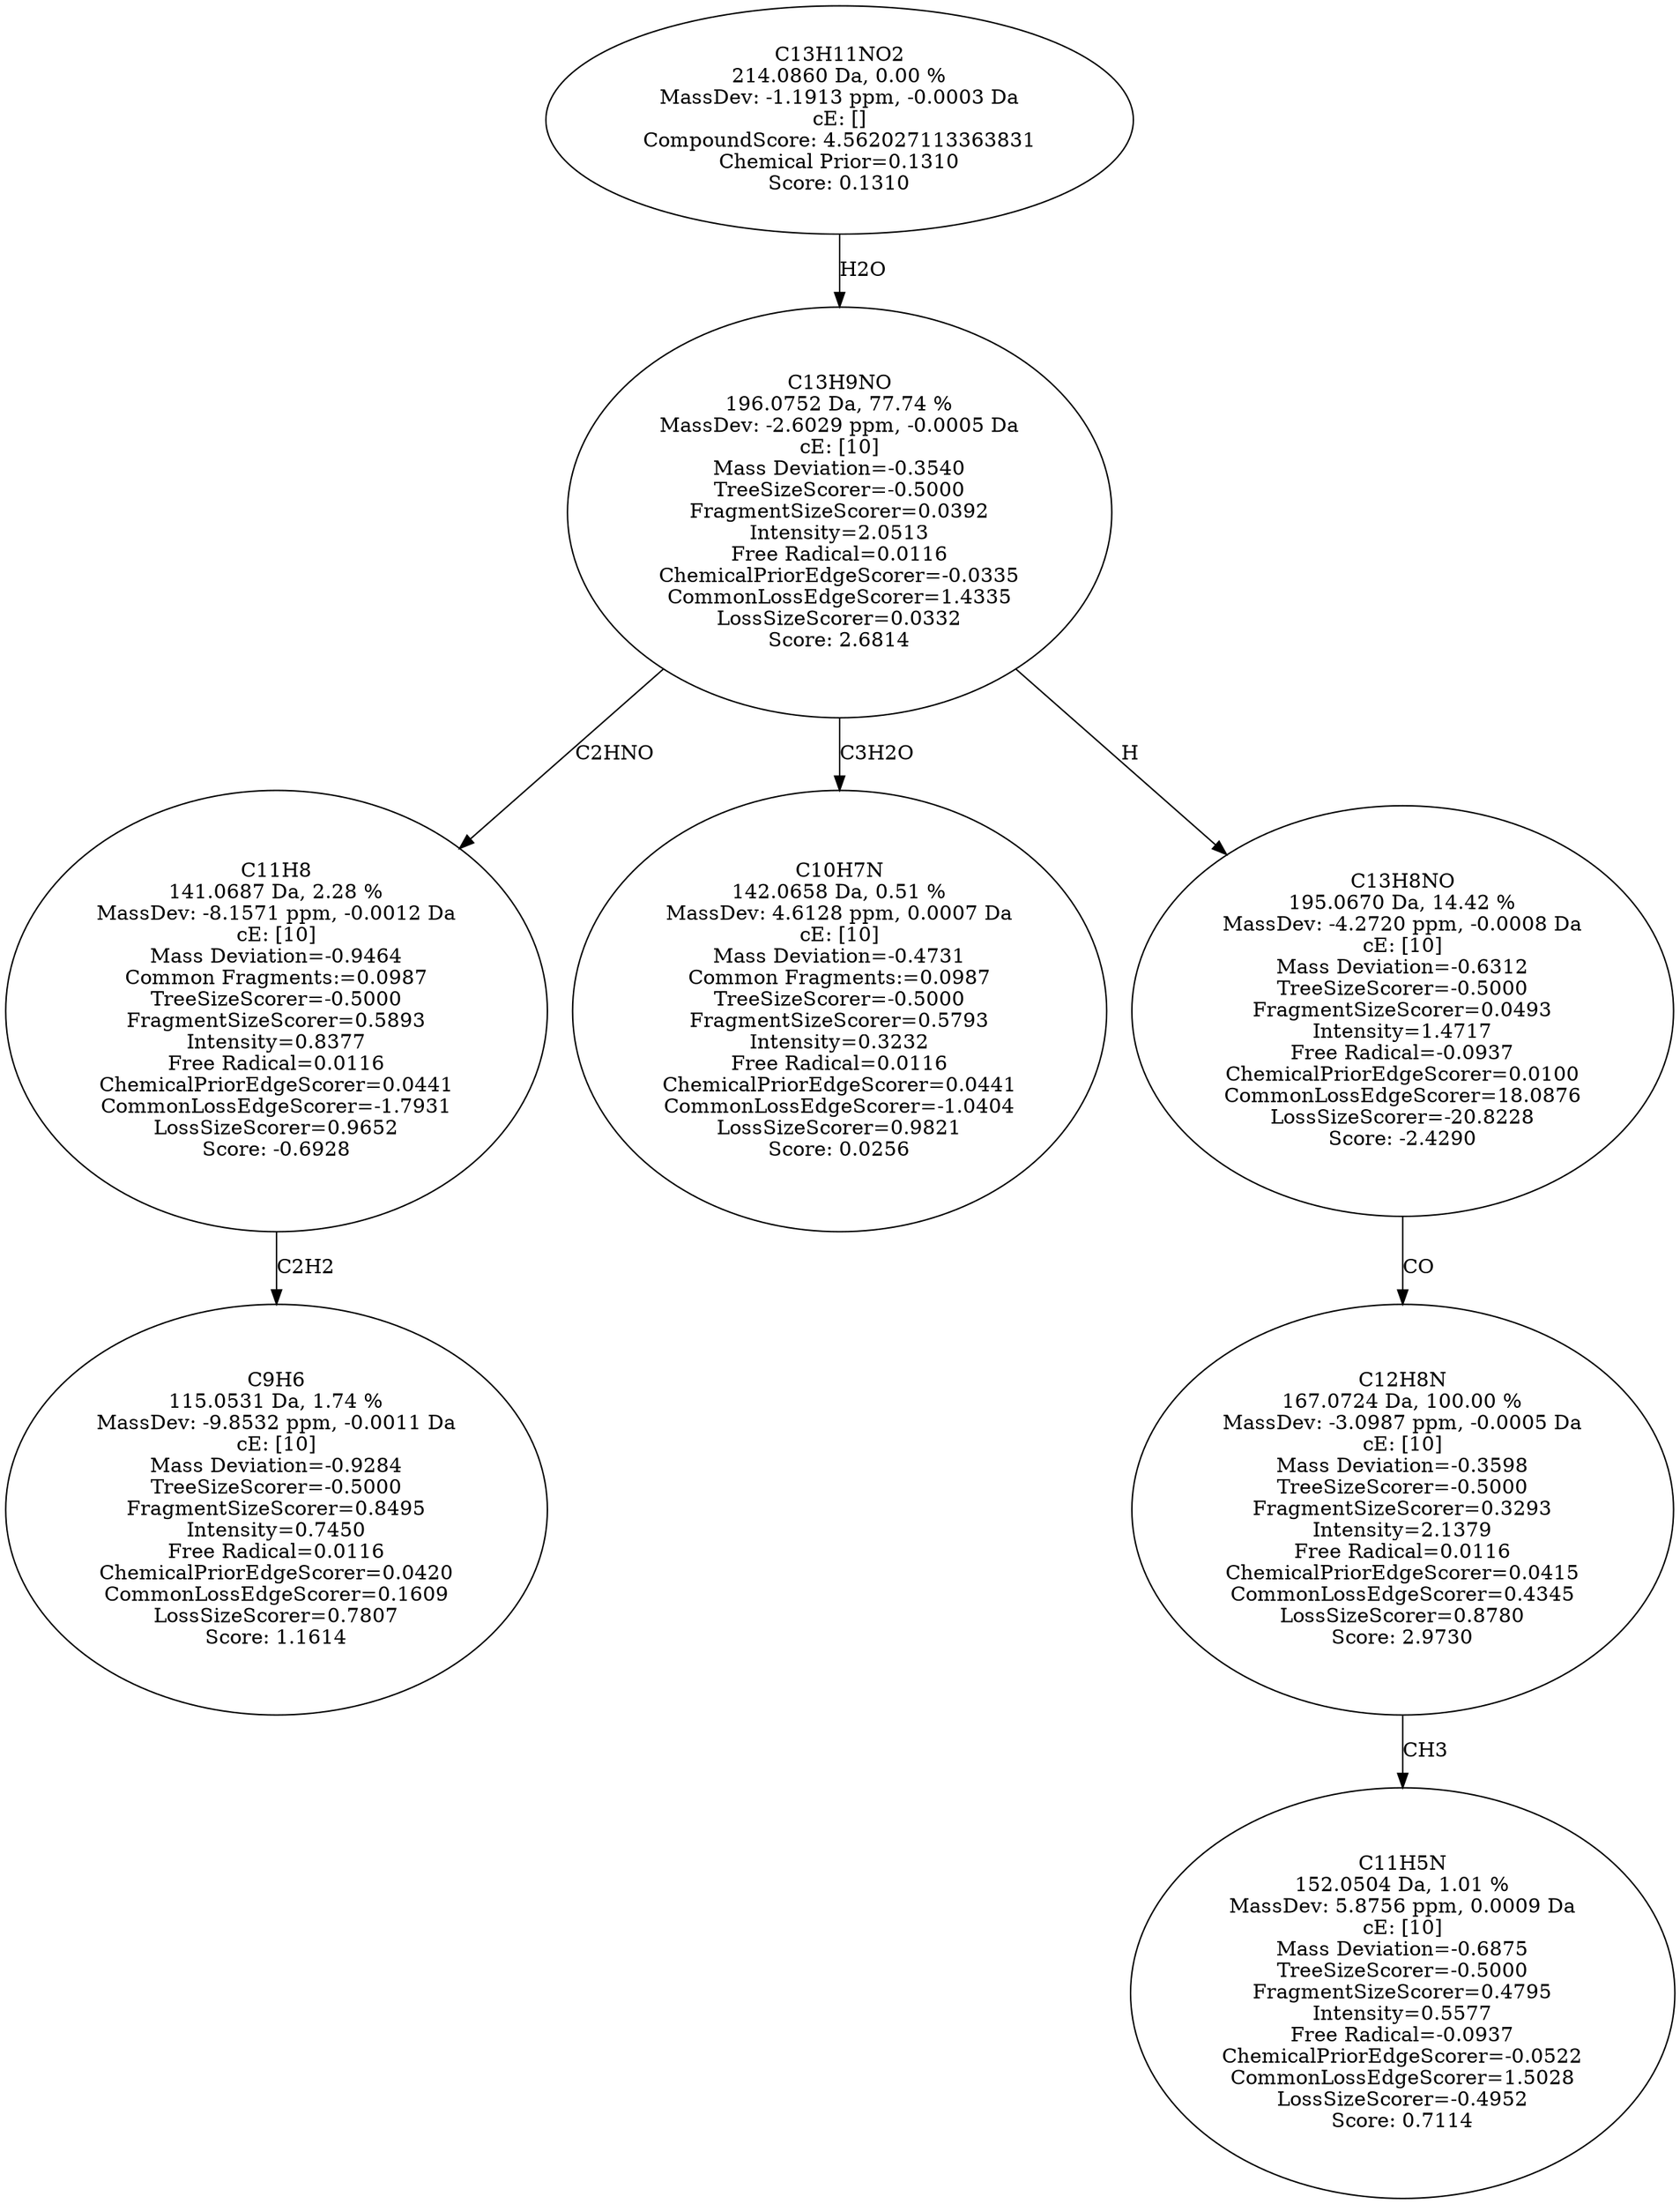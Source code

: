 strict digraph {
v1 [label="C9H6\n115.0531 Da, 1.74 %\nMassDev: -9.8532 ppm, -0.0011 Da\ncE: [10]\nMass Deviation=-0.9284\nTreeSizeScorer=-0.5000\nFragmentSizeScorer=0.8495\nIntensity=0.7450\nFree Radical=0.0116\nChemicalPriorEdgeScorer=0.0420\nCommonLossEdgeScorer=0.1609\nLossSizeScorer=0.7807\nScore: 1.1614"];
v2 [label="C11H8\n141.0687 Da, 2.28 %\nMassDev: -8.1571 ppm, -0.0012 Da\ncE: [10]\nMass Deviation=-0.9464\nCommon Fragments:=0.0987\nTreeSizeScorer=-0.5000\nFragmentSizeScorer=0.5893\nIntensity=0.8377\nFree Radical=0.0116\nChemicalPriorEdgeScorer=0.0441\nCommonLossEdgeScorer=-1.7931\nLossSizeScorer=0.9652\nScore: -0.6928"];
v3 [label="C10H7N\n142.0658 Da, 0.51 %\nMassDev: 4.6128 ppm, 0.0007 Da\ncE: [10]\nMass Deviation=-0.4731\nCommon Fragments:=0.0987\nTreeSizeScorer=-0.5000\nFragmentSizeScorer=0.5793\nIntensity=0.3232\nFree Radical=0.0116\nChemicalPriorEdgeScorer=0.0441\nCommonLossEdgeScorer=-1.0404\nLossSizeScorer=0.9821\nScore: 0.0256"];
v4 [label="C11H5N\n152.0504 Da, 1.01 %\nMassDev: 5.8756 ppm, 0.0009 Da\ncE: [10]\nMass Deviation=-0.6875\nTreeSizeScorer=-0.5000\nFragmentSizeScorer=0.4795\nIntensity=0.5577\nFree Radical=-0.0937\nChemicalPriorEdgeScorer=-0.0522\nCommonLossEdgeScorer=1.5028\nLossSizeScorer=-0.4952\nScore: 0.7114"];
v5 [label="C12H8N\n167.0724 Da, 100.00 %\nMassDev: -3.0987 ppm, -0.0005 Da\ncE: [10]\nMass Deviation=-0.3598\nTreeSizeScorer=-0.5000\nFragmentSizeScorer=0.3293\nIntensity=2.1379\nFree Radical=0.0116\nChemicalPriorEdgeScorer=0.0415\nCommonLossEdgeScorer=0.4345\nLossSizeScorer=0.8780\nScore: 2.9730"];
v6 [label="C13H8NO\n195.0670 Da, 14.42 %\nMassDev: -4.2720 ppm, -0.0008 Da\ncE: [10]\nMass Deviation=-0.6312\nTreeSizeScorer=-0.5000\nFragmentSizeScorer=0.0493\nIntensity=1.4717\nFree Radical=-0.0937\nChemicalPriorEdgeScorer=0.0100\nCommonLossEdgeScorer=18.0876\nLossSizeScorer=-20.8228\nScore: -2.4290"];
v7 [label="C13H9NO\n196.0752 Da, 77.74 %\nMassDev: -2.6029 ppm, -0.0005 Da\ncE: [10]\nMass Deviation=-0.3540\nTreeSizeScorer=-0.5000\nFragmentSizeScorer=0.0392\nIntensity=2.0513\nFree Radical=0.0116\nChemicalPriorEdgeScorer=-0.0335\nCommonLossEdgeScorer=1.4335\nLossSizeScorer=0.0332\nScore: 2.6814"];
v8 [label="C13H11NO2\n214.0860 Da, 0.00 %\nMassDev: -1.1913 ppm, -0.0003 Da\ncE: []\nCompoundScore: 4.562027113363831\nChemical Prior=0.1310\nScore: 0.1310"];
v2 -> v1 [label="C2H2"];
v7 -> v2 [label="C2HNO"];
v7 -> v3 [label="C3H2O"];
v5 -> v4 [label="CH3"];
v6 -> v5 [label="CO"];
v7 -> v6 [label="H"];
v8 -> v7 [label="H2O"];
}